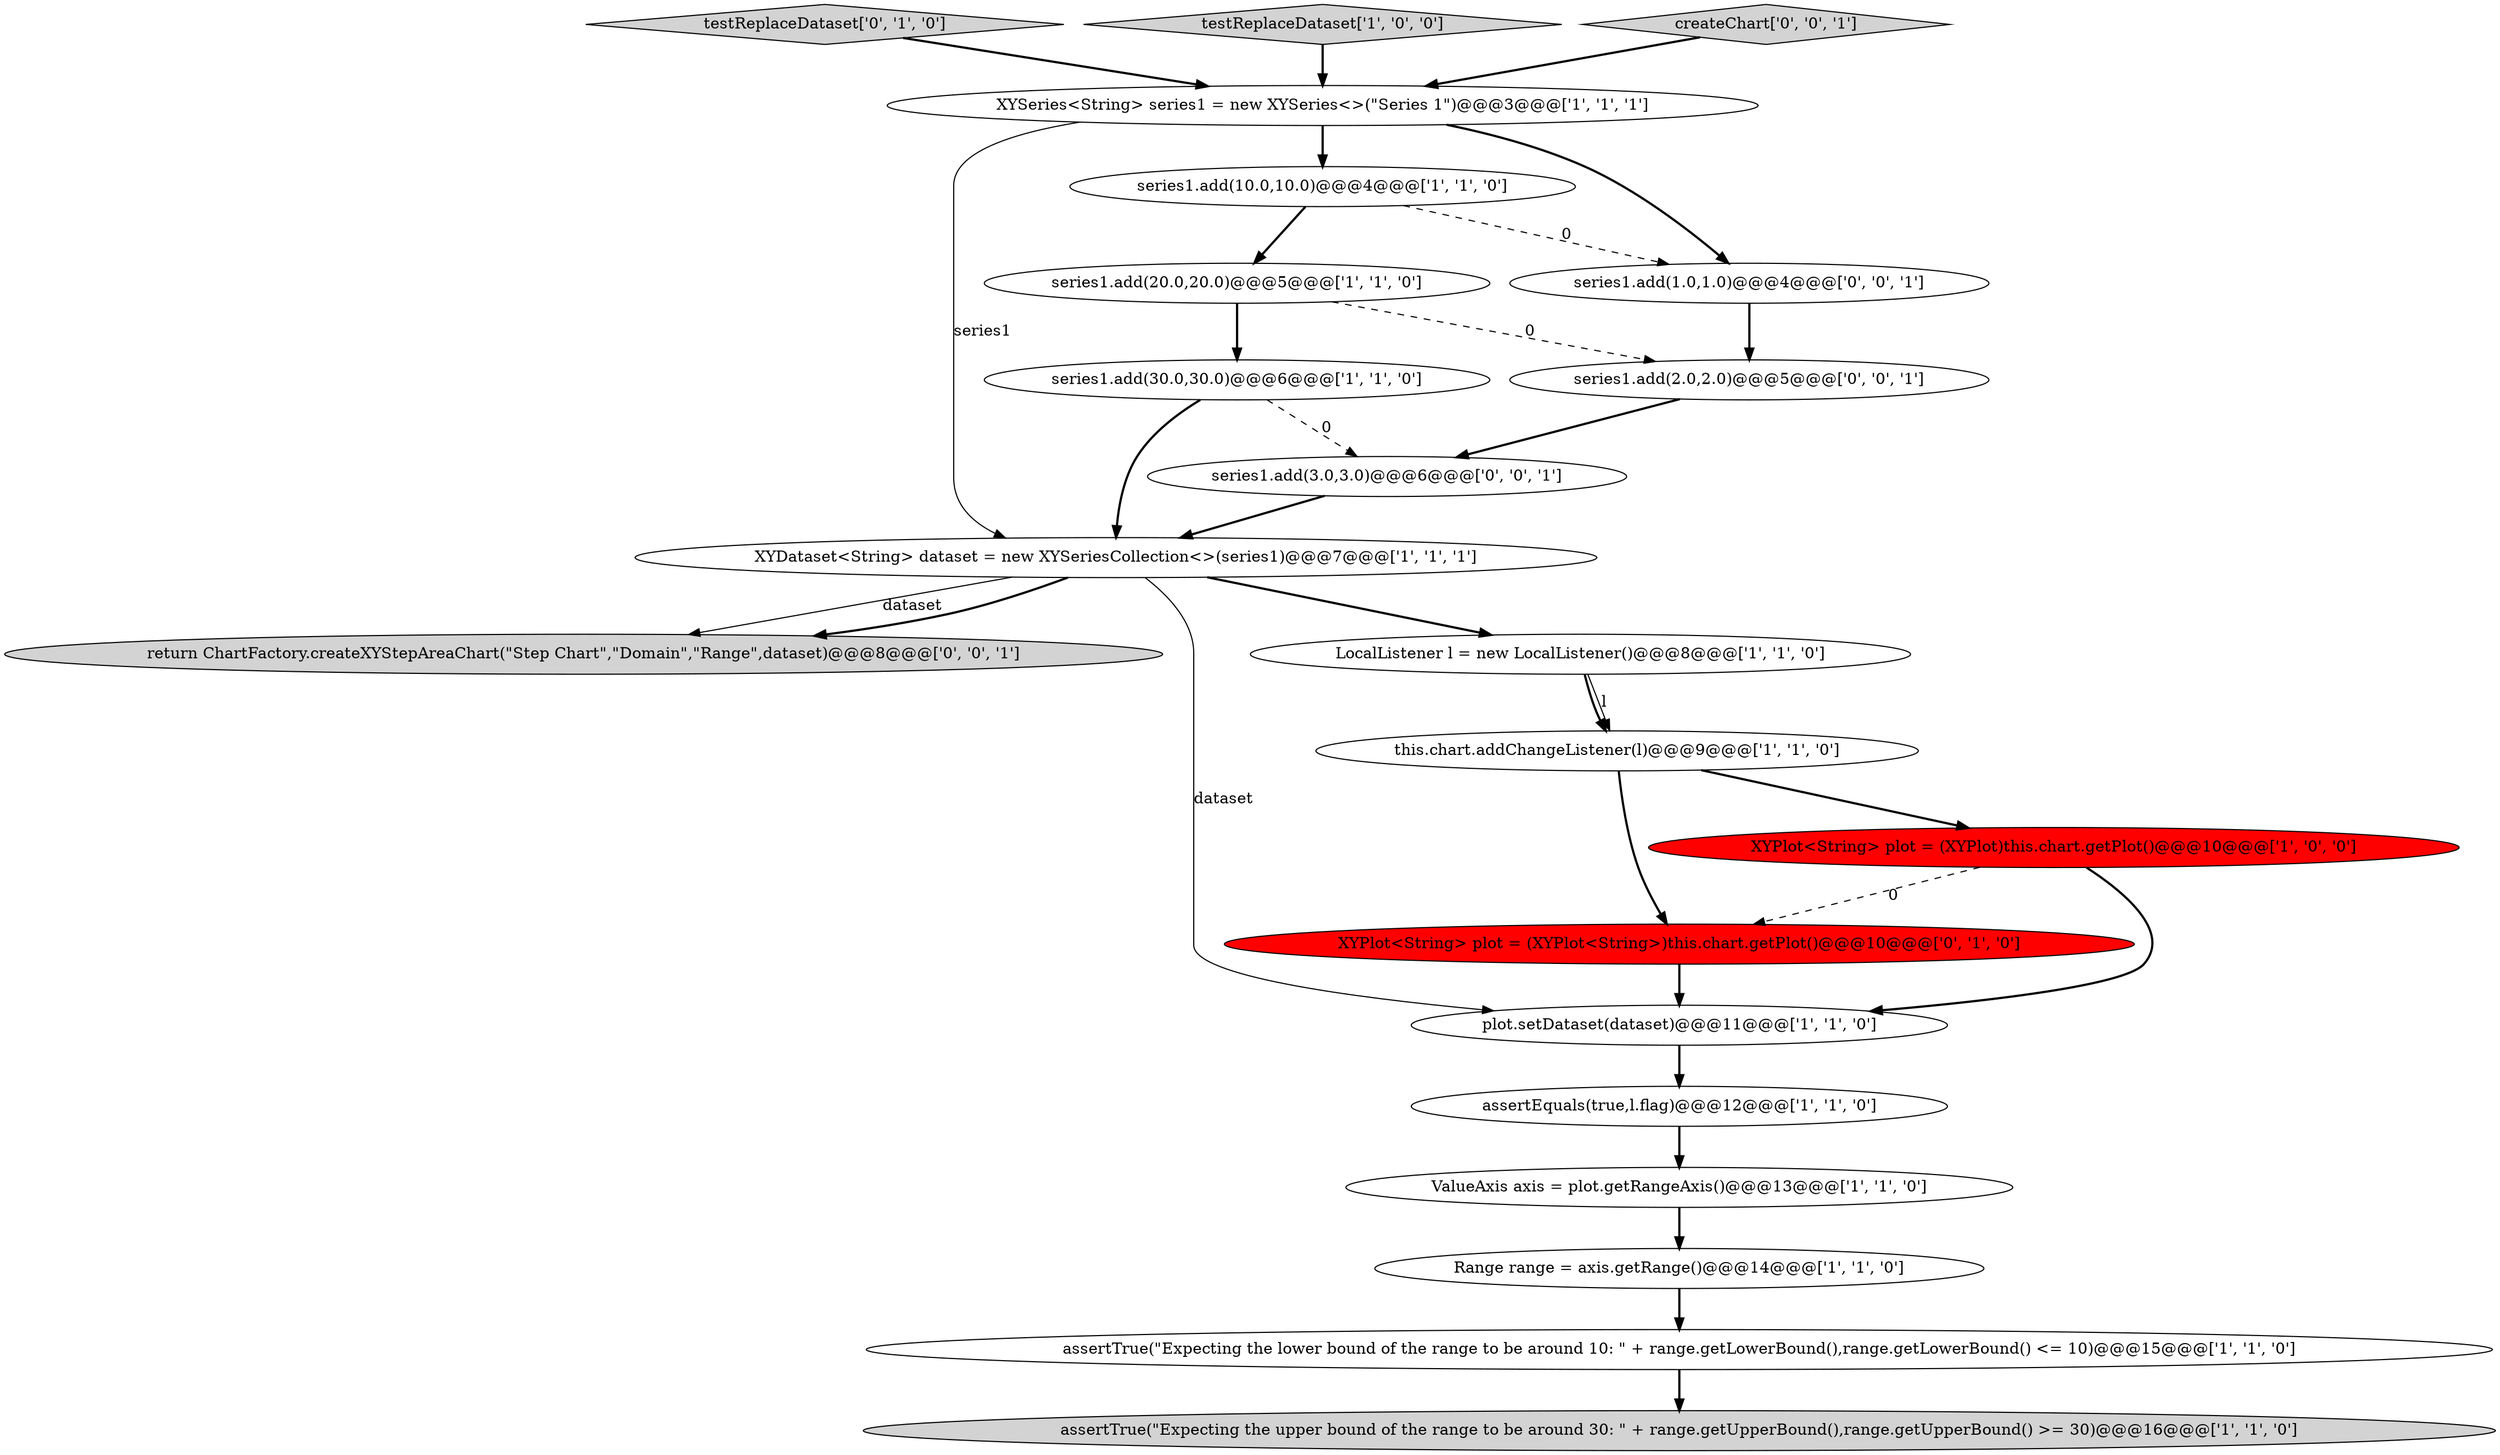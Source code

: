 digraph {
5 [style = filled, label = "XYPlot<String> plot = (XYPlot)this.chart.getPlot()@@@10@@@['1', '0', '0']", fillcolor = red, shape = ellipse image = "AAA1AAABBB1BBB"];
10 [style = filled, label = "series1.add(20.0,20.0)@@@5@@@['1', '1', '0']", fillcolor = white, shape = ellipse image = "AAA0AAABBB1BBB"];
16 [style = filled, label = "testReplaceDataset['0', '1', '0']", fillcolor = lightgray, shape = diamond image = "AAA0AAABBB2BBB"];
14 [style = filled, label = "Range range = axis.getRange()@@@14@@@['1', '1', '0']", fillcolor = white, shape = ellipse image = "AAA0AAABBB1BBB"];
13 [style = filled, label = "this.chart.addChangeListener(l)@@@9@@@['1', '1', '0']", fillcolor = white, shape = ellipse image = "AAA0AAABBB1BBB"];
18 [style = filled, label = "return ChartFactory.createXYStepAreaChart(\"Step Chart\",\"Domain\",\"Range\",dataset)@@@8@@@['0', '0', '1']", fillcolor = lightgray, shape = ellipse image = "AAA0AAABBB3BBB"];
6 [style = filled, label = "XYDataset<String> dataset = new XYSeriesCollection<>(series1)@@@7@@@['1', '1', '1']", fillcolor = white, shape = ellipse image = "AAA0AAABBB1BBB"];
19 [style = filled, label = "series1.add(2.0,2.0)@@@5@@@['0', '0', '1']", fillcolor = white, shape = ellipse image = "AAA0AAABBB3BBB"];
9 [style = filled, label = "testReplaceDataset['1', '0', '0']", fillcolor = lightgray, shape = diamond image = "AAA0AAABBB1BBB"];
20 [style = filled, label = "series1.add(3.0,3.0)@@@6@@@['0', '0', '1']", fillcolor = white, shape = ellipse image = "AAA0AAABBB3BBB"];
7 [style = filled, label = "XYSeries<String> series1 = new XYSeries<>(\"Series 1\")@@@3@@@['1', '1', '1']", fillcolor = white, shape = ellipse image = "AAA0AAABBB1BBB"];
3 [style = filled, label = "ValueAxis axis = plot.getRangeAxis()@@@13@@@['1', '1', '0']", fillcolor = white, shape = ellipse image = "AAA0AAABBB1BBB"];
0 [style = filled, label = "assertTrue(\"Expecting the lower bound of the range to be around 10: \" + range.getLowerBound(),range.getLowerBound() <= 10)@@@15@@@['1', '1', '0']", fillcolor = white, shape = ellipse image = "AAA0AAABBB1BBB"];
11 [style = filled, label = "series1.add(10.0,10.0)@@@4@@@['1', '1', '0']", fillcolor = white, shape = ellipse image = "AAA0AAABBB1BBB"];
12 [style = filled, label = "series1.add(30.0,30.0)@@@6@@@['1', '1', '0']", fillcolor = white, shape = ellipse image = "AAA0AAABBB1BBB"];
17 [style = filled, label = "createChart['0', '0', '1']", fillcolor = lightgray, shape = diamond image = "AAA0AAABBB3BBB"];
8 [style = filled, label = "assertEquals(true,l.flag)@@@12@@@['1', '1', '0']", fillcolor = white, shape = ellipse image = "AAA0AAABBB1BBB"];
2 [style = filled, label = "plot.setDataset(dataset)@@@11@@@['1', '1', '0']", fillcolor = white, shape = ellipse image = "AAA0AAABBB1BBB"];
4 [style = filled, label = "assertTrue(\"Expecting the upper bound of the range to be around 30: \" + range.getUpperBound(),range.getUpperBound() >= 30)@@@16@@@['1', '1', '0']", fillcolor = lightgray, shape = ellipse image = "AAA0AAABBB1BBB"];
1 [style = filled, label = "LocalListener l = new LocalListener()@@@8@@@['1', '1', '0']", fillcolor = white, shape = ellipse image = "AAA0AAABBB1BBB"];
21 [style = filled, label = "series1.add(1.0,1.0)@@@4@@@['0', '0', '1']", fillcolor = white, shape = ellipse image = "AAA0AAABBB3BBB"];
15 [style = filled, label = "XYPlot<String> plot = (XYPlot<String>)this.chart.getPlot()@@@10@@@['0', '1', '0']", fillcolor = red, shape = ellipse image = "AAA1AAABBB2BBB"];
15->2 [style = bold, label=""];
7->11 [style = bold, label=""];
12->20 [style = dashed, label="0"];
1->13 [style = solid, label="l"];
6->18 [style = solid, label="dataset"];
21->19 [style = bold, label=""];
10->19 [style = dashed, label="0"];
6->18 [style = bold, label=""];
19->20 [style = bold, label=""];
7->6 [style = solid, label="series1"];
3->14 [style = bold, label=""];
8->3 [style = bold, label=""];
16->7 [style = bold, label=""];
20->6 [style = bold, label=""];
9->7 [style = bold, label=""];
12->6 [style = bold, label=""];
1->13 [style = bold, label=""];
17->7 [style = bold, label=""];
6->1 [style = bold, label=""];
5->2 [style = bold, label=""];
14->0 [style = bold, label=""];
0->4 [style = bold, label=""];
10->12 [style = bold, label=""];
11->10 [style = bold, label=""];
13->5 [style = bold, label=""];
7->21 [style = bold, label=""];
13->15 [style = bold, label=""];
6->2 [style = solid, label="dataset"];
5->15 [style = dashed, label="0"];
2->8 [style = bold, label=""];
11->21 [style = dashed, label="0"];
}
